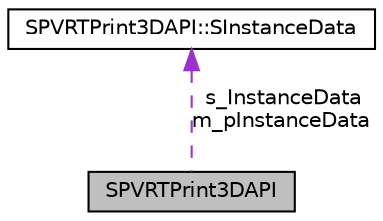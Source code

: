 digraph "SPVRTPrint3DAPI"
{
  edge [fontname="Helvetica",fontsize="10",labelfontname="Helvetica",labelfontsize="10"];
  node [fontname="Helvetica",fontsize="10",shape=record];
  Node1 [label="SPVRTPrint3DAPI",height=0.2,width=0.4,color="black", fillcolor="grey75", style="filled", fontcolor="black"];
  Node2 -> Node1 [dir="back",color="darkorchid3",fontsize="10",style="dashed",label=" s_InstanceData\nm_pInstanceData" ,fontname="Helvetica"];
  Node2 [label="SPVRTPrint3DAPI::SInstanceData",height=0.2,width=0.4,color="black", fillcolor="white", style="filled",URL="$struct_s_p_v_r_t_print3_d_a_p_i_1_1_s_instance_data.html"];
}
